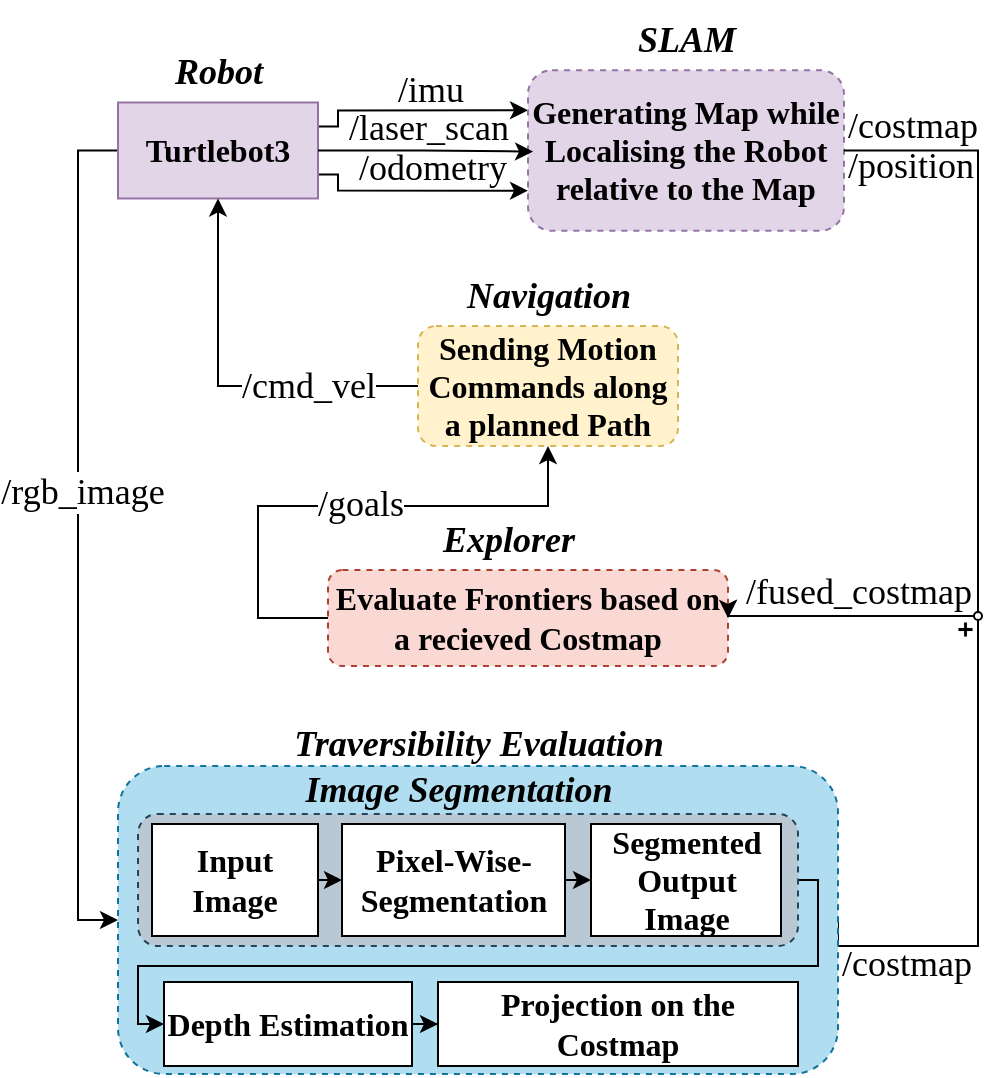 <mxfile version="24.0.7" type="github">
  <diagram name="Seite-1" id="FtbAKaaol-ACAXjwSM5C">
    <mxGraphModel dx="1195" dy="622" grid="1" gridSize="10" guides="1" tooltips="1" connect="1" arrows="1" fold="1" page="1" pageScale="1" pageWidth="827" pageHeight="1169" math="0" shadow="0">
      <root>
        <mxCell id="0" />
        <mxCell id="1" parent="0" />
        <mxCell id="j6koKk-nybVNEdSbmnx0-14" style="edgeStyle=orthogonalEdgeStyle;rounded=0;orthogonalLoop=1;jettySize=auto;html=1;exitX=1;exitY=0.25;exitDx=0;exitDy=0;entryX=0;entryY=0.25;entryDx=0;entryDy=0;fontFamily=Times New Roman;fontSize=16;fontStyle=1" edge="1" parent="1" source="nl_c7YcEutgdqIVv1zfj-28" target="nl_c7YcEutgdqIVv1zfj-3">
          <mxGeometry relative="1" as="geometry">
            <Array as="points">
              <mxPoint x="430" y="110" />
              <mxPoint x="430" y="102" />
            </Array>
          </mxGeometry>
        </mxCell>
        <mxCell id="j6koKk-nybVNEdSbmnx0-15" style="edgeStyle=orthogonalEdgeStyle;rounded=0;orthogonalLoop=1;jettySize=auto;html=1;exitX=1;exitY=0.75;exitDx=0;exitDy=0;entryX=0;entryY=0.75;entryDx=0;entryDy=0;fontFamily=Times New Roman;fontSize=16;fontStyle=1" edge="1" parent="1" source="nl_c7YcEutgdqIVv1zfj-28" target="nl_c7YcEutgdqIVv1zfj-3">
          <mxGeometry relative="1" as="geometry">
            <Array as="points">
              <mxPoint x="430" y="134" />
              <mxPoint x="430" y="142" />
            </Array>
          </mxGeometry>
        </mxCell>
        <mxCell id="j6koKk-nybVNEdSbmnx0-34" style="edgeStyle=orthogonalEdgeStyle;rounded=0;orthogonalLoop=1;jettySize=auto;html=1;exitX=0;exitY=0.5;exitDx=0;exitDy=0;entryX=0;entryY=0.5;entryDx=0;entryDy=0;fontFamily=Times New Roman;fontSize=16;fontStyle=1" edge="1" parent="1" source="nl_c7YcEutgdqIVv1zfj-28" target="nl_c7YcEutgdqIVv1zfj-6">
          <mxGeometry relative="1" as="geometry" />
        </mxCell>
        <mxCell id="j6koKk-nybVNEdSbmnx0-36" value="&lt;font style=&quot;font-size: 18px;&quot;&gt;/rgb_image&lt;br style=&quot;font-size: 18px;&quot;&gt;&lt;/font&gt;" style="edgeLabel;html=1;align=center;verticalAlign=middle;resizable=0;points=[];fontFamily=Times New Roman;fontSize=18;fontStyle=0" vertex="1" connectable="0" parent="j6koKk-nybVNEdSbmnx0-34">
          <mxGeometry x="-0.102" y="2" relative="1" as="geometry">
            <mxPoint as="offset" />
          </mxGeometry>
        </mxCell>
        <mxCell id="nl_c7YcEutgdqIVv1zfj-28" value="Turtlebot3" style="whiteSpace=wrap;html=1;container=0;fillColor=#e1d5e7;strokeColor=#9673a6;fontSize=16;fontFamily=Times New Roman;fontStyle=1" parent="1" vertex="1">
          <mxGeometry x="320" y="98.24" width="100" height="48" as="geometry" />
        </mxCell>
        <mxCell id="nl_c7YcEutgdqIVv1zfj-40" value="&lt;font style=&quot;font-size: 18px;&quot;&gt;/odometry&lt;/font&gt;" style="edgeLabel;html=1;align=center;verticalAlign=middle;resizable=0;points=[];container=0;fontSize=18;fontFamily=Times New Roman;labelBackgroundColor=none;fontStyle=0" parent="1" vertex="1" connectable="0">
          <mxGeometry x="477" y="131" as="geometry" />
        </mxCell>
        <mxCell id="nl_c7YcEutgdqIVv1zfj-51" value="/laser_scan" style="text;html=1;align=center;verticalAlign=middle;resizable=0;points=[];autosize=1;strokeColor=none;fillColor=none;container=0;fontSize=18;fontFamily=Times New Roman;fontStyle=0" parent="1" vertex="1">
          <mxGeometry x="425" y="91" width="100" height="40" as="geometry" />
        </mxCell>
        <mxCell id="nl_c7YcEutgdqIVv1zfj-52" value="/imu" style="text;html=1;align=center;verticalAlign=middle;resizable=0;points=[];autosize=1;strokeColor=none;fillColor=none;container=0;fontSize=18;fontFamily=Times New Roman;fontStyle=0" parent="1" vertex="1">
          <mxGeometry x="446" y="72" width="60" height="40" as="geometry" />
        </mxCell>
        <mxCell id="nl_c7YcEutgdqIVv1zfj-11" value="Navigation" style="text;html=1;align=center;verticalAlign=middle;resizable=0;points=[];autosize=1;strokeColor=none;fillColor=none;container=0;fontSize=18;fontFamily=Times New Roman;fontStyle=3" parent="1" vertex="1">
          <mxGeometry x="485.003" y="175" width="100" height="40" as="geometry" />
        </mxCell>
        <mxCell id="nl_c7YcEutgdqIVv1zfj-3" value="Generating Map while Localising the Robot relative to the Map" style="rounded=1;whiteSpace=wrap;html=1;dashed=1;container=0;fillColor=#e1d5e7;strokeColor=#9673a6;fontSize=16;fontFamily=Times New Roman;fontStyle=1" parent="1" vertex="1">
          <mxGeometry x="525" y="82.09" width="158" height="80.31" as="geometry" />
        </mxCell>
        <mxCell id="nl_c7YcEutgdqIVv1zfj-63" style="edgeStyle=orthogonalEdgeStyle;rounded=0;orthogonalLoop=1;jettySize=auto;html=1;entryX=1;entryY=0.5;entryDx=0;entryDy=0;exitX=1;exitY=0.5;exitDx=0;exitDy=0;fontSize=16;fontFamily=Times New Roman;fontStyle=1" parent="1" source="nl_c7YcEutgdqIVv1zfj-3" target="nl_c7YcEutgdqIVv1zfj-8" edge="1">
          <mxGeometry relative="1" as="geometry">
            <Array as="points">
              <mxPoint x="750" y="122" />
              <mxPoint x="750" y="355" />
            </Array>
          </mxGeometry>
        </mxCell>
        <mxCell id="j6koKk-nybVNEdSbmnx0-7" style="edgeStyle=orthogonalEdgeStyle;rounded=0;orthogonalLoop=1;jettySize=auto;html=1;entryX=0.5;entryY=1;entryDx=0;entryDy=0;exitX=0;exitY=0.5;exitDx=0;exitDy=0;fontFamily=Times New Roman;fontSize=16;fontStyle=1" edge="1" parent="1" source="nl_c7YcEutgdqIVv1zfj-10" target="nl_c7YcEutgdqIVv1zfj-28">
          <mxGeometry relative="1" as="geometry">
            <Array as="points">
              <mxPoint x="370" y="240" />
            </Array>
          </mxGeometry>
        </mxCell>
        <mxCell id="j6koKk-nybVNEdSbmnx0-8" value="&lt;font style=&quot;font-size: 18px;&quot;&gt;/cmd_vel&lt;/font&gt;" style="edgeLabel;html=1;align=center;verticalAlign=middle;resizable=0;points=[];fontFamily=Times New Roman;fontSize=18;fontStyle=0" vertex="1" connectable="0" parent="j6koKk-nybVNEdSbmnx0-7">
          <mxGeometry x="0.186" relative="1" as="geometry">
            <mxPoint x="45" y="15" as="offset" />
          </mxGeometry>
        </mxCell>
        <mxCell id="nl_c7YcEutgdqIVv1zfj-10" value="Sending Motion Commands along a planned Path" style="rounded=1;whiteSpace=wrap;html=1;dashed=1;container=0;fillColor=#fff2cc;strokeColor=#d6b656;fontSize=16;fontFamily=Times New Roman;fontStyle=1" parent="1" vertex="1">
          <mxGeometry x="470" y="210" width="130" height="60" as="geometry" />
        </mxCell>
        <mxCell id="nl_c7YcEutgdqIVv1zfj-4" value="SLAM" style="text;html=1;align=center;verticalAlign=middle;resizable=0;points=[];autosize=1;strokeColor=none;fillColor=none;container=0;fontSize=18;fontFamily=Times New Roman;fontStyle=3" parent="1" vertex="1">
          <mxGeometry x="569.004" y="47.09" width="70" height="40" as="geometry" />
        </mxCell>
        <mxCell id="nl_c7YcEutgdqIVv1zfj-8" value="Evaluate Frontiers based on a recieved Costmap" style="rounded=1;whiteSpace=wrap;html=1;dashed=1;container=0;fillColor=#fad9d5;strokeColor=#ae4132;fontSize=16;fontFamily=Times New Roman;fontStyle=1" parent="1" vertex="1">
          <mxGeometry x="425" y="332" width="200" height="48" as="geometry" />
        </mxCell>
        <mxCell id="nl_c7YcEutgdqIVv1zfj-9" value="Explorer" style="text;html=1;align=center;verticalAlign=middle;resizable=0;points=[];autosize=1;strokeColor=none;fillColor=none;container=0;fontSize=18;fontFamily=Times New Roman;fontStyle=3" parent="1" vertex="1">
          <mxGeometry x="470" y="297" width="90" height="40" as="geometry" />
        </mxCell>
        <mxCell id="nl_c7YcEutgdqIVv1zfj-64" value="/fused_costmap" style="text;html=1;align=center;verticalAlign=middle;resizable=0;points=[];autosize=1;strokeColor=none;fillColor=none;rotation=0;container=0;fontSize=18;fontFamily=Times New Roman;fontStyle=0" parent="1" vertex="1">
          <mxGeometry x="620" y="323" width="140" height="40" as="geometry" />
        </mxCell>
        <mxCell id="nl_c7YcEutgdqIVv1zfj-68" value="/position" style="text;html=1;align=center;verticalAlign=middle;resizable=0;points=[];autosize=1;strokeColor=none;fillColor=none;container=0;fontSize=18;fontFamily=Times New Roman;fontStyle=0" parent="1" vertex="1">
          <mxGeometry x="671" y="110" width="90" height="40" as="geometry" />
        </mxCell>
        <mxCell id="nl_c7YcEutgdqIVv1zfj-81" style="edgeStyle=orthogonalEdgeStyle;rounded=0;orthogonalLoop=1;jettySize=auto;html=1;entryX=1;entryY=0.5;entryDx=0;entryDy=0;exitX=1;exitY=0.5;exitDx=0;exitDy=0;fontSize=16;fontFamily=Times New Roman;fontStyle=1" parent="1" source="nl_c7YcEutgdqIVv1zfj-6" target="nl_c7YcEutgdqIVv1zfj-8" edge="1">
          <mxGeometry relative="1" as="geometry">
            <Array as="points">
              <mxPoint x="750" y="520" />
              <mxPoint x="750" y="355" />
            </Array>
          </mxGeometry>
        </mxCell>
        <mxCell id="nl_c7YcEutgdqIVv1zfj-82" value="/costmap" style="text;html=1;align=center;verticalAlign=middle;resizable=0;points=[];autosize=1;strokeColor=none;fillColor=none;fontSize=18;fontFamily=Times New Roman;fontStyle=0" parent="1" vertex="1">
          <mxGeometry x="672" y="90" width="90" height="40" as="geometry" />
        </mxCell>
        <mxCell id="nl_c7YcEutgdqIVv1zfj-83" value="/costmap" style="text;html=1;align=center;verticalAlign=middle;resizable=0;points=[];autosize=1;strokeColor=none;fillColor=none;fontSize=18;fontFamily=Times New Roman;fontStyle=0" parent="1" vertex="1">
          <mxGeometry x="669" y="509" width="90" height="40" as="geometry" />
        </mxCell>
        <mxCell id="nl_c7YcEutgdqIVv1zfj-76" style="edgeStyle=orthogonalEdgeStyle;rounded=0;orthogonalLoop=1;jettySize=auto;html=1;exitX=0;exitY=0.5;exitDx=0;exitDy=0;entryX=0;entryY=0.5;entryDx=0;entryDy=0;fontSize=16;fontFamily=Times New Roman;fontStyle=1" parent="1" source="nl_c7YcEutgdqIVv1zfj-6" target="nl_c7YcEutgdqIVv1zfj-12" edge="1">
          <mxGeometry relative="1" as="geometry" />
        </mxCell>
        <mxCell id="nl_c7YcEutgdqIVv1zfj-78" style="edgeStyle=orthogonalEdgeStyle;rounded=0;orthogonalLoop=1;jettySize=auto;html=1;exitX=0;exitY=0.5;exitDx=0;exitDy=0;entryX=0;entryY=0.5;entryDx=0;entryDy=0;fontSize=16;fontFamily=Times New Roman;fontStyle=1" parent="1" source="nl_c7YcEutgdqIVv1zfj-6" target="nl_c7YcEutgdqIVv1zfj-12" edge="1">
          <mxGeometry relative="1" as="geometry" />
        </mxCell>
        <mxCell id="nl_c7YcEutgdqIVv1zfj-6" value="" style="rounded=1;whiteSpace=wrap;html=1;dashed=1;fillColor=#b1ddf0;strokeColor=#10739e;fontSize=16;fontFamily=Times New Roman;fontStyle=1" parent="1" vertex="1">
          <mxGeometry x="320" y="430" width="360" height="154" as="geometry" />
        </mxCell>
        <mxCell id="j6koKk-nybVNEdSbmnx0-27" style="edgeStyle=orthogonalEdgeStyle;rounded=0;orthogonalLoop=1;jettySize=auto;html=1;exitX=1;exitY=0.5;exitDx=0;exitDy=0;entryX=0;entryY=0.5;entryDx=0;entryDy=0;fontFamily=Times New Roman;fontSize=16;fontStyle=1" edge="1" parent="1" source="nl_c7YcEutgdqIVv1zfj-15" target="nl_c7YcEutgdqIVv1zfj-21">
          <mxGeometry relative="1" as="geometry">
            <Array as="points">
              <mxPoint x="670" y="487" />
              <mxPoint x="670" y="530" />
              <mxPoint x="330" y="530" />
              <mxPoint x="330" y="559" />
            </Array>
          </mxGeometry>
        </mxCell>
        <mxCell id="nl_c7YcEutgdqIVv1zfj-15" value="" style="rounded=1;whiteSpace=wrap;html=1;dashed=1;fillColor=#bac8d3;strokeColor=#23445d;fontSize=16;fontFamily=Times New Roman;fontStyle=1" parent="1" vertex="1">
          <mxGeometry x="330" y="454" width="330" height="66" as="geometry" />
        </mxCell>
        <mxCell id="nl_c7YcEutgdqIVv1zfj-7" value="Traversibility Evaluation" style="text;html=1;align=center;verticalAlign=middle;resizable=0;points=[];autosize=1;strokeColor=none;fillColor=none;fontSize=18;fontFamily=Times New Roman;fontStyle=3" parent="1" vertex="1">
          <mxGeometry x="400" y="399" width="200" height="40" as="geometry" />
        </mxCell>
        <mxCell id="j6koKk-nybVNEdSbmnx0-32" style="edgeStyle=orthogonalEdgeStyle;rounded=0;orthogonalLoop=1;jettySize=auto;html=1;exitX=1;exitY=0.5;exitDx=0;exitDy=0;entryX=0;entryY=0.5;entryDx=0;entryDy=0;fontFamily=Times New Roman;fontSize=16;fontStyle=1" edge="1" parent="1" source="nl_c7YcEutgdqIVv1zfj-12" target="nl_c7YcEutgdqIVv1zfj-13">
          <mxGeometry relative="1" as="geometry" />
        </mxCell>
        <mxCell id="nl_c7YcEutgdqIVv1zfj-12" value="Input Image" style="rounded=0;whiteSpace=wrap;html=1;fontSize=16;fontFamily=Times New Roman;fontStyle=1" parent="1" vertex="1">
          <mxGeometry x="337" y="459" width="83" height="56" as="geometry" />
        </mxCell>
        <mxCell id="j6koKk-nybVNEdSbmnx0-33" style="edgeStyle=orthogonalEdgeStyle;rounded=0;orthogonalLoop=1;jettySize=auto;html=1;exitX=1;exitY=0.5;exitDx=0;exitDy=0;entryX=0;entryY=0.5;entryDx=0;entryDy=0;fontFamily=Times New Roman;fontSize=16;fontStyle=1" edge="1" parent="1" source="nl_c7YcEutgdqIVv1zfj-13" target="nl_c7YcEutgdqIVv1zfj-19">
          <mxGeometry relative="1" as="geometry" />
        </mxCell>
        <mxCell id="nl_c7YcEutgdqIVv1zfj-13" value="Pixel-Wise-Segmentation" style="rounded=0;whiteSpace=wrap;html=1;fontSize=16;fontFamily=Times New Roman;fontStyle=1" parent="1" vertex="1">
          <mxGeometry x="432" y="459" width="111.5" height="56" as="geometry" />
        </mxCell>
        <mxCell id="nl_c7YcEutgdqIVv1zfj-18" value="Image Segmentation" style="text;html=1;align=center;verticalAlign=middle;resizable=0;points=[];autosize=1;strokeColor=none;fillColor=none;fontSize=18;fontFamily=Times New Roman;fontStyle=3" parent="1" vertex="1">
          <mxGeometry x="405" y="422" width="170" height="40" as="geometry" />
        </mxCell>
        <mxCell id="nl_c7YcEutgdqIVv1zfj-19" value="Segmented Output Image" style="rounded=0;whiteSpace=wrap;html=1;fontSize=16;fontFamily=Times New Roman;fontStyle=1" parent="1" vertex="1">
          <mxGeometry x="556.5" y="459" width="95" height="56" as="geometry" />
        </mxCell>
        <mxCell id="nl_c7YcEutgdqIVv1zfj-27" value="" style="edgeStyle=orthogonalEdgeStyle;rounded=0;orthogonalLoop=1;jettySize=auto;html=1;fontSize=16;fontFamily=Times New Roman;fontStyle=1" parent="1" source="nl_c7YcEutgdqIVv1zfj-21" target="nl_c7YcEutgdqIVv1zfj-26" edge="1">
          <mxGeometry relative="1" as="geometry" />
        </mxCell>
        <mxCell id="nl_c7YcEutgdqIVv1zfj-21" value="Depth Estimation" style="rounded=0;whiteSpace=wrap;html=1;fontSize=16;fontFamily=Times New Roman;fontStyle=1" parent="1" vertex="1">
          <mxGeometry x="343" y="538" width="124" height="42" as="geometry" />
        </mxCell>
        <mxCell id="nl_c7YcEutgdqIVv1zfj-26" value="Projection on the Costmap" style="rounded=0;whiteSpace=wrap;html=1;fontSize=16;fontFamily=Times New Roman;fontStyle=1" parent="1" vertex="1">
          <mxGeometry x="480" y="538" width="180" height="42" as="geometry" />
        </mxCell>
        <mxCell id="nl_c7YcEutgdqIVv1zfj-86" value="" style="shape=cross;whiteSpace=wrap;html=1;fillColor=#000000;strokeWidth=0;fontFamily=Times New Roman;fontSize=16;fontStyle=1" parent="1" vertex="1">
          <mxGeometry x="740" y="358" width="7" height="7" as="geometry" />
        </mxCell>
        <mxCell id="nl_c7YcEutgdqIVv1zfj-87" value="" style="ellipse;whiteSpace=wrap;html=1;aspect=fixed;fontFamily=Times New Roman;fontSize=16;fontStyle=1" parent="1" vertex="1">
          <mxGeometry x="748" y="353" width="4" height="4" as="geometry" />
        </mxCell>
        <mxCell id="j6koKk-nybVNEdSbmnx0-9" style="edgeStyle=orthogonalEdgeStyle;rounded=0;orthogonalLoop=1;jettySize=auto;html=1;exitX=1;exitY=0.5;exitDx=0;exitDy=0;entryX=0.016;entryY=0.507;entryDx=0;entryDy=0;entryPerimeter=0;fontFamily=Times New Roman;fontSize=16;fontStyle=1" edge="1" parent="1" source="nl_c7YcEutgdqIVv1zfj-28" target="nl_c7YcEutgdqIVv1zfj-3">
          <mxGeometry relative="1" as="geometry" />
        </mxCell>
        <mxCell id="j6koKk-nybVNEdSbmnx0-19" value="" style="edgeStyle=orthogonalEdgeStyle;rounded=0;orthogonalLoop=1;jettySize=auto;html=1;exitX=0;exitY=0.5;exitDx=0;exitDy=0;entryX=0.5;entryY=1;entryDx=0;entryDy=0;fontFamily=Times New Roman;fontSize=16;fontStyle=1" edge="1" parent="1" source="nl_c7YcEutgdqIVv1zfj-8" target="nl_c7YcEutgdqIVv1zfj-10">
          <mxGeometry relative="1" as="geometry">
            <mxPoint x="570.0" y="240" as="sourcePoint" />
            <Array as="points">
              <mxPoint x="390" y="356" />
              <mxPoint x="390" y="300" />
              <mxPoint x="535" y="300" />
            </Array>
          </mxGeometry>
        </mxCell>
        <mxCell id="j6koKk-nybVNEdSbmnx0-26" value="&lt;font style=&quot;font-size: 18px;&quot;&gt;/&lt;font style=&quot;font-size: 18px;&quot;&gt;goals&lt;/font&gt;&lt;/font&gt;" style="edgeLabel;html=1;align=center;verticalAlign=middle;resizable=0;points=[];fontFamily=Times New Roman;fontSize=18;fontStyle=0" vertex="1" connectable="0" parent="j6koKk-nybVNEdSbmnx0-19">
          <mxGeometry x="0.135" y="1" relative="1" as="geometry">
            <mxPoint x="-9" as="offset" />
          </mxGeometry>
        </mxCell>
        <mxCell id="j6koKk-nybVNEdSbmnx0-37" value="&lt;div style=&quot;font-size: 18px;&quot;&gt;Robot&lt;/div&gt;" style="text;html=1;align=center;verticalAlign=middle;resizable=0;points=[];autosize=1;strokeColor=none;fillColor=none;fontFamily=Times New Roman;fontSize=18;fontStyle=3" vertex="1" parent="1">
          <mxGeometry x="335" y="63.24" width="70" height="40" as="geometry" />
        </mxCell>
      </root>
    </mxGraphModel>
  </diagram>
</mxfile>
